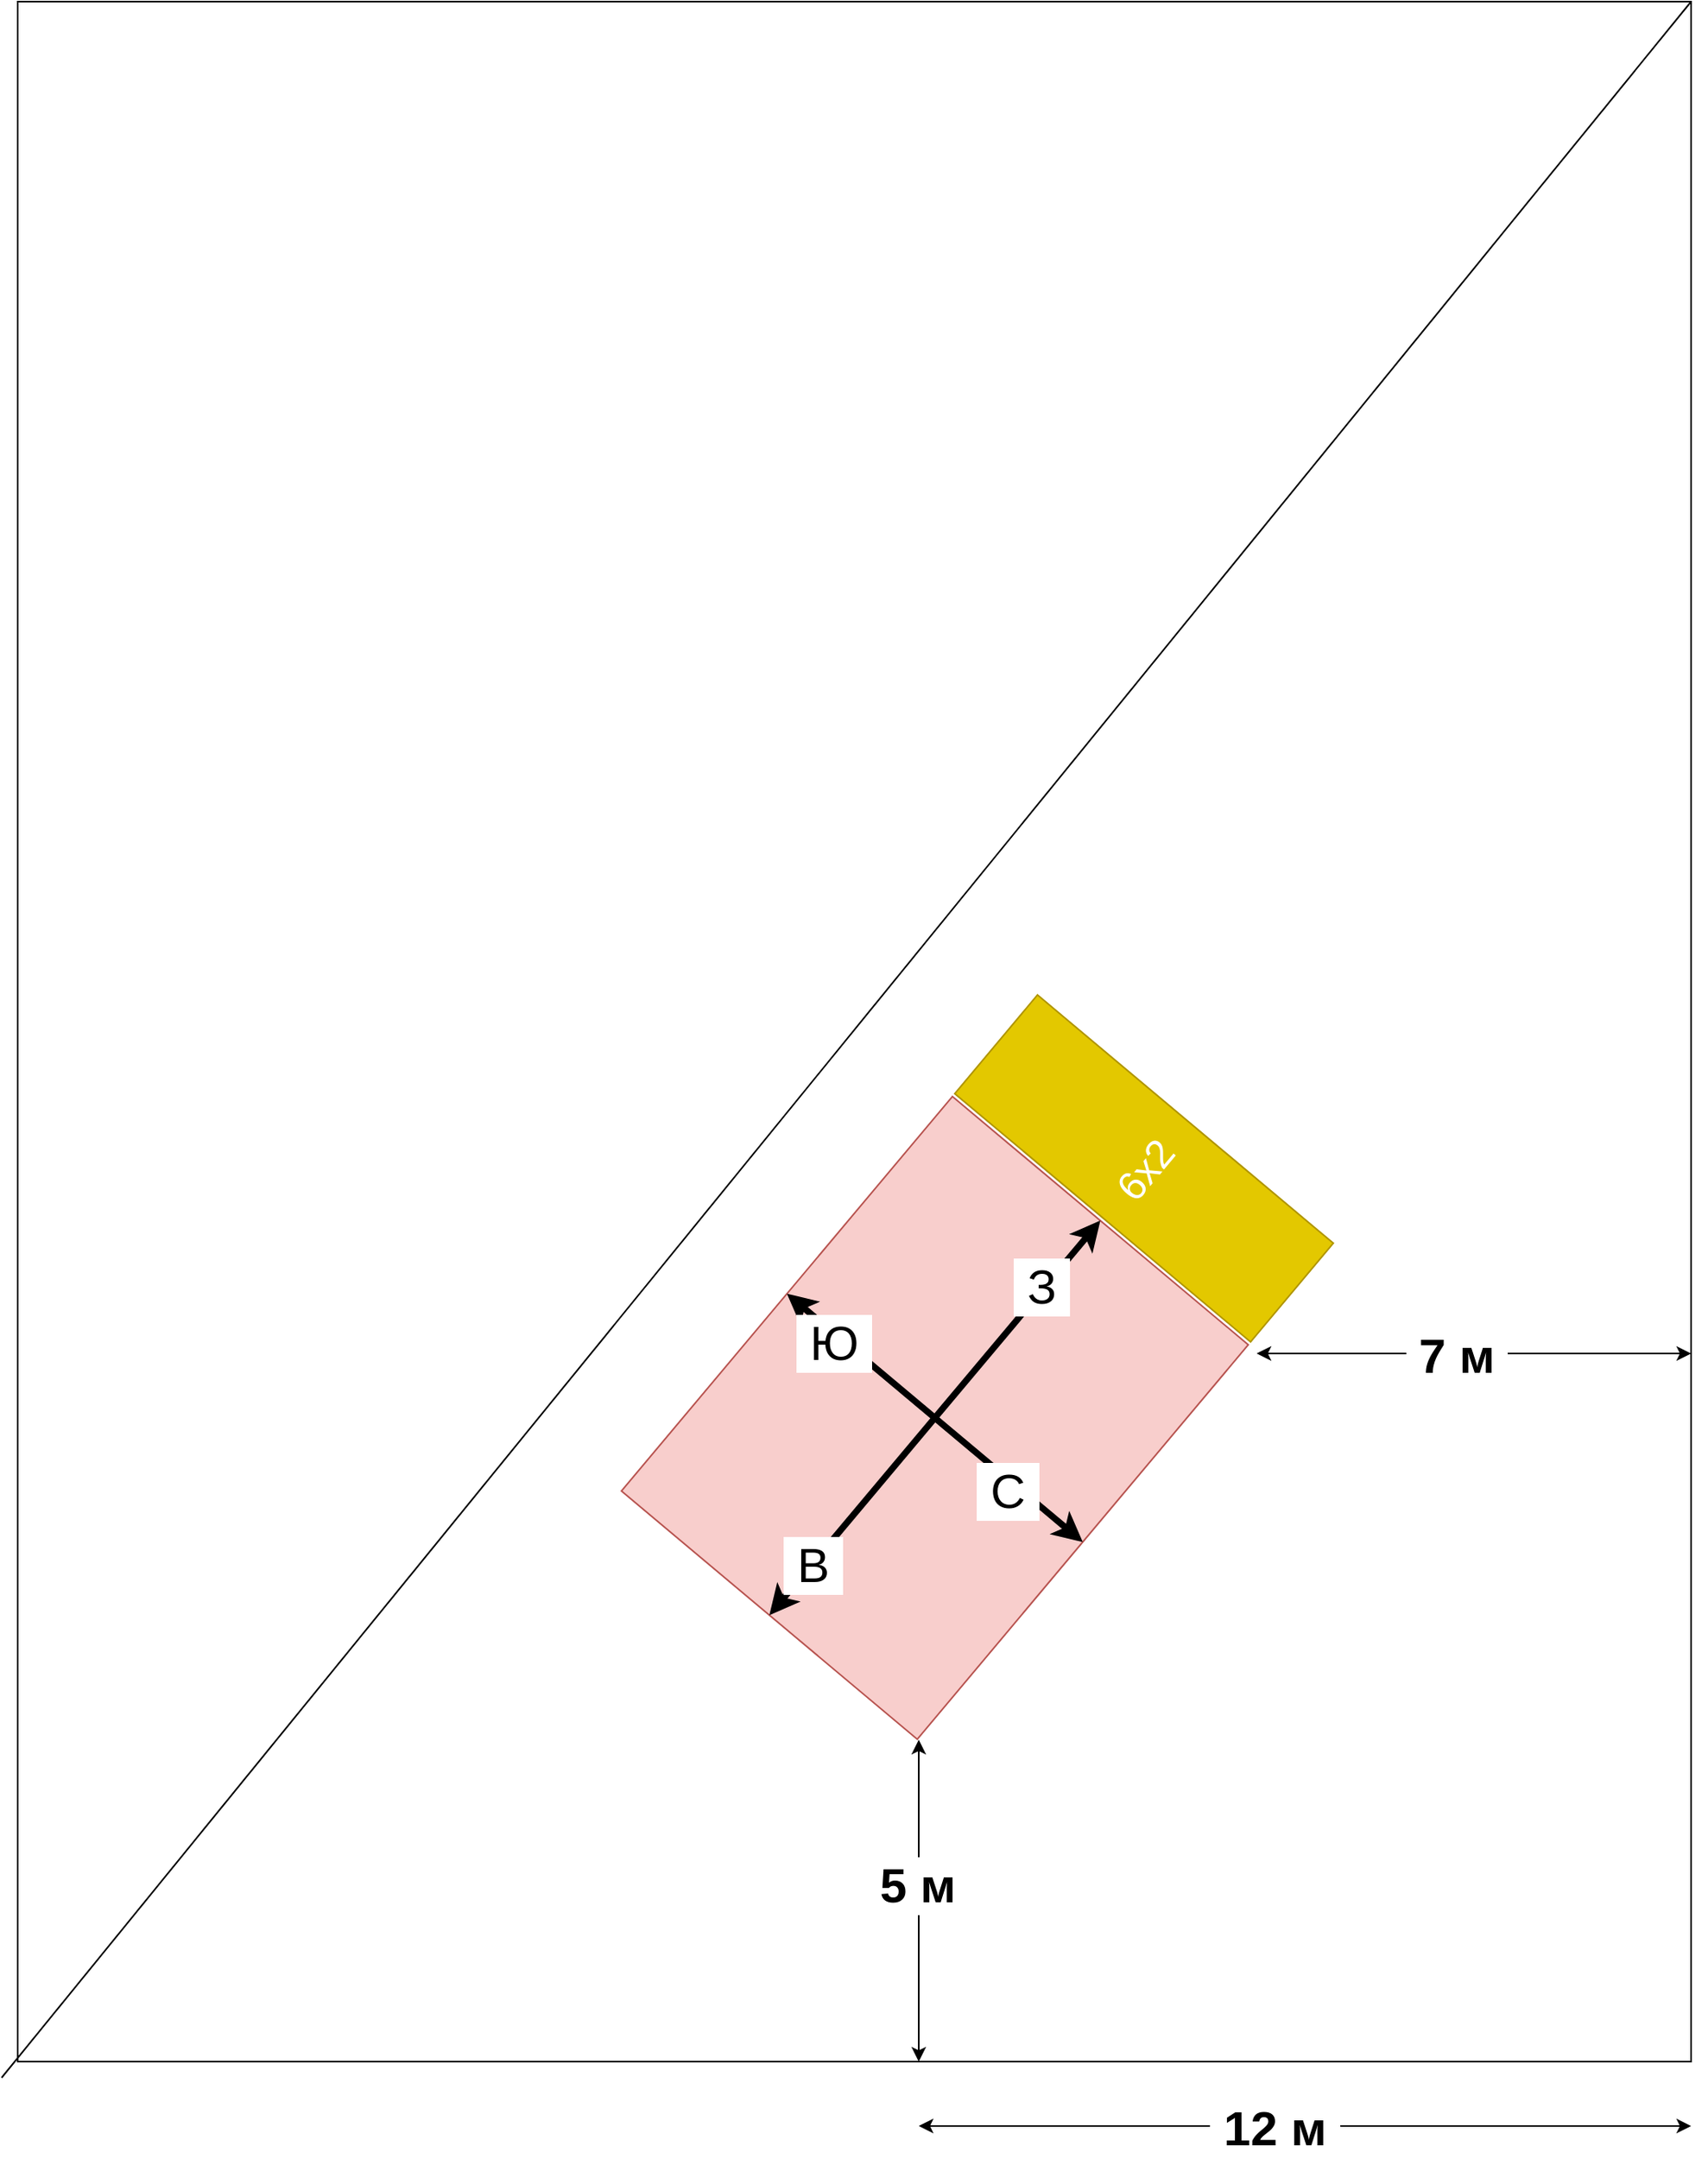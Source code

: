 <mxfile version="14.3.1" type="github">
  <diagram id="b7fcpSH_Jzv22nS5X4zK" name="Страница 1">
    <mxGraphModel dx="1162" dy="868" grid="1" gridSize="10" guides="1" tooltips="1" connect="1" arrows="1" fold="1" page="1" pageScale="1" pageWidth="1169" pageHeight="1654" math="0" shadow="0">
      <root>
        <mxCell id="0" />
        <mxCell id="1" parent="0" />
        <mxCell id="kxTsbUrcp93sIlFHJX_q-1" value="" style="rounded=0;whiteSpace=wrap;html=1;" parent="1" vertex="1">
          <mxGeometry x="80" y="120" width="1040" height="1280" as="geometry" />
        </mxCell>
        <mxCell id="kxTsbUrcp93sIlFHJX_q-2" value="&amp;nbsp;6х8&amp;nbsp;" style="rounded=0;whiteSpace=wrap;html=1;rotation=130;fillColor=#f8cecc;strokeColor=#b85450;fontSize=25;fontColor=#FFFFFF;labelPosition=right;verticalLabelPosition=bottom;align=left;verticalAlign=top;" parent="1" vertex="1">
          <mxGeometry x="490" y="880" width="320" height="240" as="geometry" />
        </mxCell>
        <mxCell id="kxTsbUrcp93sIlFHJX_q-3" value="" style="endArrow=none;html=1;entryX=1;entryY=0;entryDx=0;entryDy=0;" parent="1" target="kxTsbUrcp93sIlFHJX_q-1" edge="1">
          <mxGeometry width="50" height="50" relative="1" as="geometry">
            <mxPoint x="70" y="1410" as="sourcePoint" />
            <mxPoint x="530" y="820" as="targetPoint" />
          </mxGeometry>
        </mxCell>
        <mxCell id="kxTsbUrcp93sIlFHJX_q-14" value="" style="endArrow=classic;startArrow=classic;html=1;" parent="1" edge="1">
          <mxGeometry width="50" height="50" relative="1" as="geometry">
            <mxPoint x="850" y="960" as="sourcePoint" />
            <mxPoint x="1120" y="960" as="targetPoint" />
          </mxGeometry>
        </mxCell>
        <mxCell id="kxTsbUrcp93sIlFHJX_q-17" value="&amp;nbsp;7 м&amp;nbsp;" style="edgeLabel;html=1;align=center;verticalAlign=middle;resizable=0;points=[];fontStyle=1;fontSize=30;" parent="kxTsbUrcp93sIlFHJX_q-14" vertex="1" connectable="0">
          <mxGeometry x="-0.08" y="-1" relative="1" as="geometry">
            <mxPoint as="offset" />
          </mxGeometry>
        </mxCell>
        <mxCell id="kxTsbUrcp93sIlFHJX_q-15" value="" style="endArrow=classic;startArrow=classic;html=1;" parent="1" edge="1">
          <mxGeometry width="50" height="50" relative="1" as="geometry">
            <mxPoint x="640" y="1200" as="sourcePoint" />
            <mxPoint x="640" y="1400" as="targetPoint" />
          </mxGeometry>
        </mxCell>
        <mxCell id="kxTsbUrcp93sIlFHJX_q-16" value="&lt;font style=&quot;font-size: 30px&quot;&gt;&amp;nbsp;5 м&amp;nbsp;&lt;/font&gt;" style="edgeLabel;html=1;align=center;verticalAlign=middle;resizable=0;points=[];fontStyle=1" parent="kxTsbUrcp93sIlFHJX_q-15" vertex="1" connectable="0">
          <mxGeometry x="-0.336" y="-1" relative="1" as="geometry">
            <mxPoint y="23.33" as="offset" />
          </mxGeometry>
        </mxCell>
        <mxCell id="kxTsbUrcp93sIlFHJX_q-18" value="" style="endArrow=classic;startArrow=classic;html=1;fontSize=30;shadow=0;exitX=0;exitY=0.5;exitDx=0;exitDy=0;strokeWidth=4;entryX=1;entryY=0.5;entryDx=0;entryDy=0;verticalAlign=top;labelPosition=right;verticalLabelPosition=bottom;align=left;" parent="1" source="kxTsbUrcp93sIlFHJX_q-2" target="kxTsbUrcp93sIlFHJX_q-2" edge="1">
          <mxGeometry width="50" height="50" relative="1" as="geometry">
            <mxPoint x="370" y="1530" as="sourcePoint" />
            <mxPoint x="540" y="1120" as="targetPoint" />
          </mxGeometry>
        </mxCell>
        <mxCell id="kxTsbUrcp93sIlFHJX_q-20" value="&amp;nbsp;В&amp;nbsp;" style="edgeLabel;html=1;align=center;verticalAlign=middle;resizable=0;points=[];fontSize=30;" parent="kxTsbUrcp93sIlFHJX_q-18" vertex="1" connectable="0">
          <mxGeometry x="0.741" relative="1" as="geometry">
            <mxPoint as="offset" />
          </mxGeometry>
        </mxCell>
        <mxCell id="kxTsbUrcp93sIlFHJX_q-21" value="&amp;nbsp;З&amp;nbsp;" style="edgeLabel;html=1;align=center;verticalAlign=middle;resizable=0;points=[];fontSize=30;" parent="kxTsbUrcp93sIlFHJX_q-18" vertex="1" connectable="0">
          <mxGeometry x="-0.658" y="-3" relative="1" as="geometry">
            <mxPoint as="offset" />
          </mxGeometry>
        </mxCell>
        <mxCell id="kxTsbUrcp93sIlFHJX_q-19" value="" style="endArrow=classic;startArrow=classic;html=1;fontSize=30;shadow=0;exitX=0.5;exitY=0;exitDx=0;exitDy=0;strokeWidth=4;entryX=0.5;entryY=1;entryDx=0;entryDy=0;" parent="1" source="kxTsbUrcp93sIlFHJX_q-2" target="kxTsbUrcp93sIlFHJX_q-2" edge="1">
          <mxGeometry width="50" height="50" relative="1" as="geometry">
            <mxPoint x="762.846" y="887.433" as="sourcePoint" />
            <mxPoint x="560.0" y="1130" as="targetPoint" />
          </mxGeometry>
        </mxCell>
        <mxCell id="kxTsbUrcp93sIlFHJX_q-22" value="&amp;nbsp;С&amp;nbsp;" style="edgeLabel;html=1;align=center;verticalAlign=middle;resizable=0;points=[];fontSize=30;" parent="kxTsbUrcp93sIlFHJX_q-19" vertex="1" connectable="0">
          <mxGeometry x="-0.526" y="5" relative="1" as="geometry">
            <mxPoint as="offset" />
          </mxGeometry>
        </mxCell>
        <mxCell id="kxTsbUrcp93sIlFHJX_q-23" value="&amp;nbsp;Ю&amp;nbsp;" style="edgeLabel;html=1;align=center;verticalAlign=middle;resizable=0;points=[];fontSize=30;" parent="kxTsbUrcp93sIlFHJX_q-19" vertex="1" connectable="0">
          <mxGeometry x="0.657" y="4" relative="1" as="geometry">
            <mxPoint as="offset" />
          </mxGeometry>
        </mxCell>
        <mxCell id="kxTsbUrcp93sIlFHJX_q-24" value="&amp;nbsp;6х2&amp;nbsp;" style="rounded=0;whiteSpace=wrap;html=1;rotation=-50;fillColor=#e3c800;strokeColor=#B09500;fontColor=#ffffff;fontSize=25;textDirection=rtl;" parent="1" vertex="1">
          <mxGeometry x="740" y="725" width="80" height="240" as="geometry" />
        </mxCell>
        <mxCell id="tW-J1l9bGcLtyF4_sjoV-1" value="" style="endArrow=classic;startArrow=classic;html=1;" edge="1" parent="1">
          <mxGeometry width="50" height="50" relative="1" as="geometry">
            <mxPoint x="640" y="1440" as="sourcePoint" />
            <mxPoint x="1120" y="1440" as="targetPoint" />
          </mxGeometry>
        </mxCell>
        <mxCell id="tW-J1l9bGcLtyF4_sjoV-2" value="&amp;nbsp;12 м&amp;nbsp;" style="edgeLabel;html=1;align=center;verticalAlign=middle;resizable=0;points=[];fontStyle=1;fontSize=30;" vertex="1" connectable="0" parent="tW-J1l9bGcLtyF4_sjoV-1">
          <mxGeometry x="-0.08" y="-1" relative="1" as="geometry">
            <mxPoint as="offset" />
          </mxGeometry>
        </mxCell>
      </root>
    </mxGraphModel>
  </diagram>
</mxfile>
